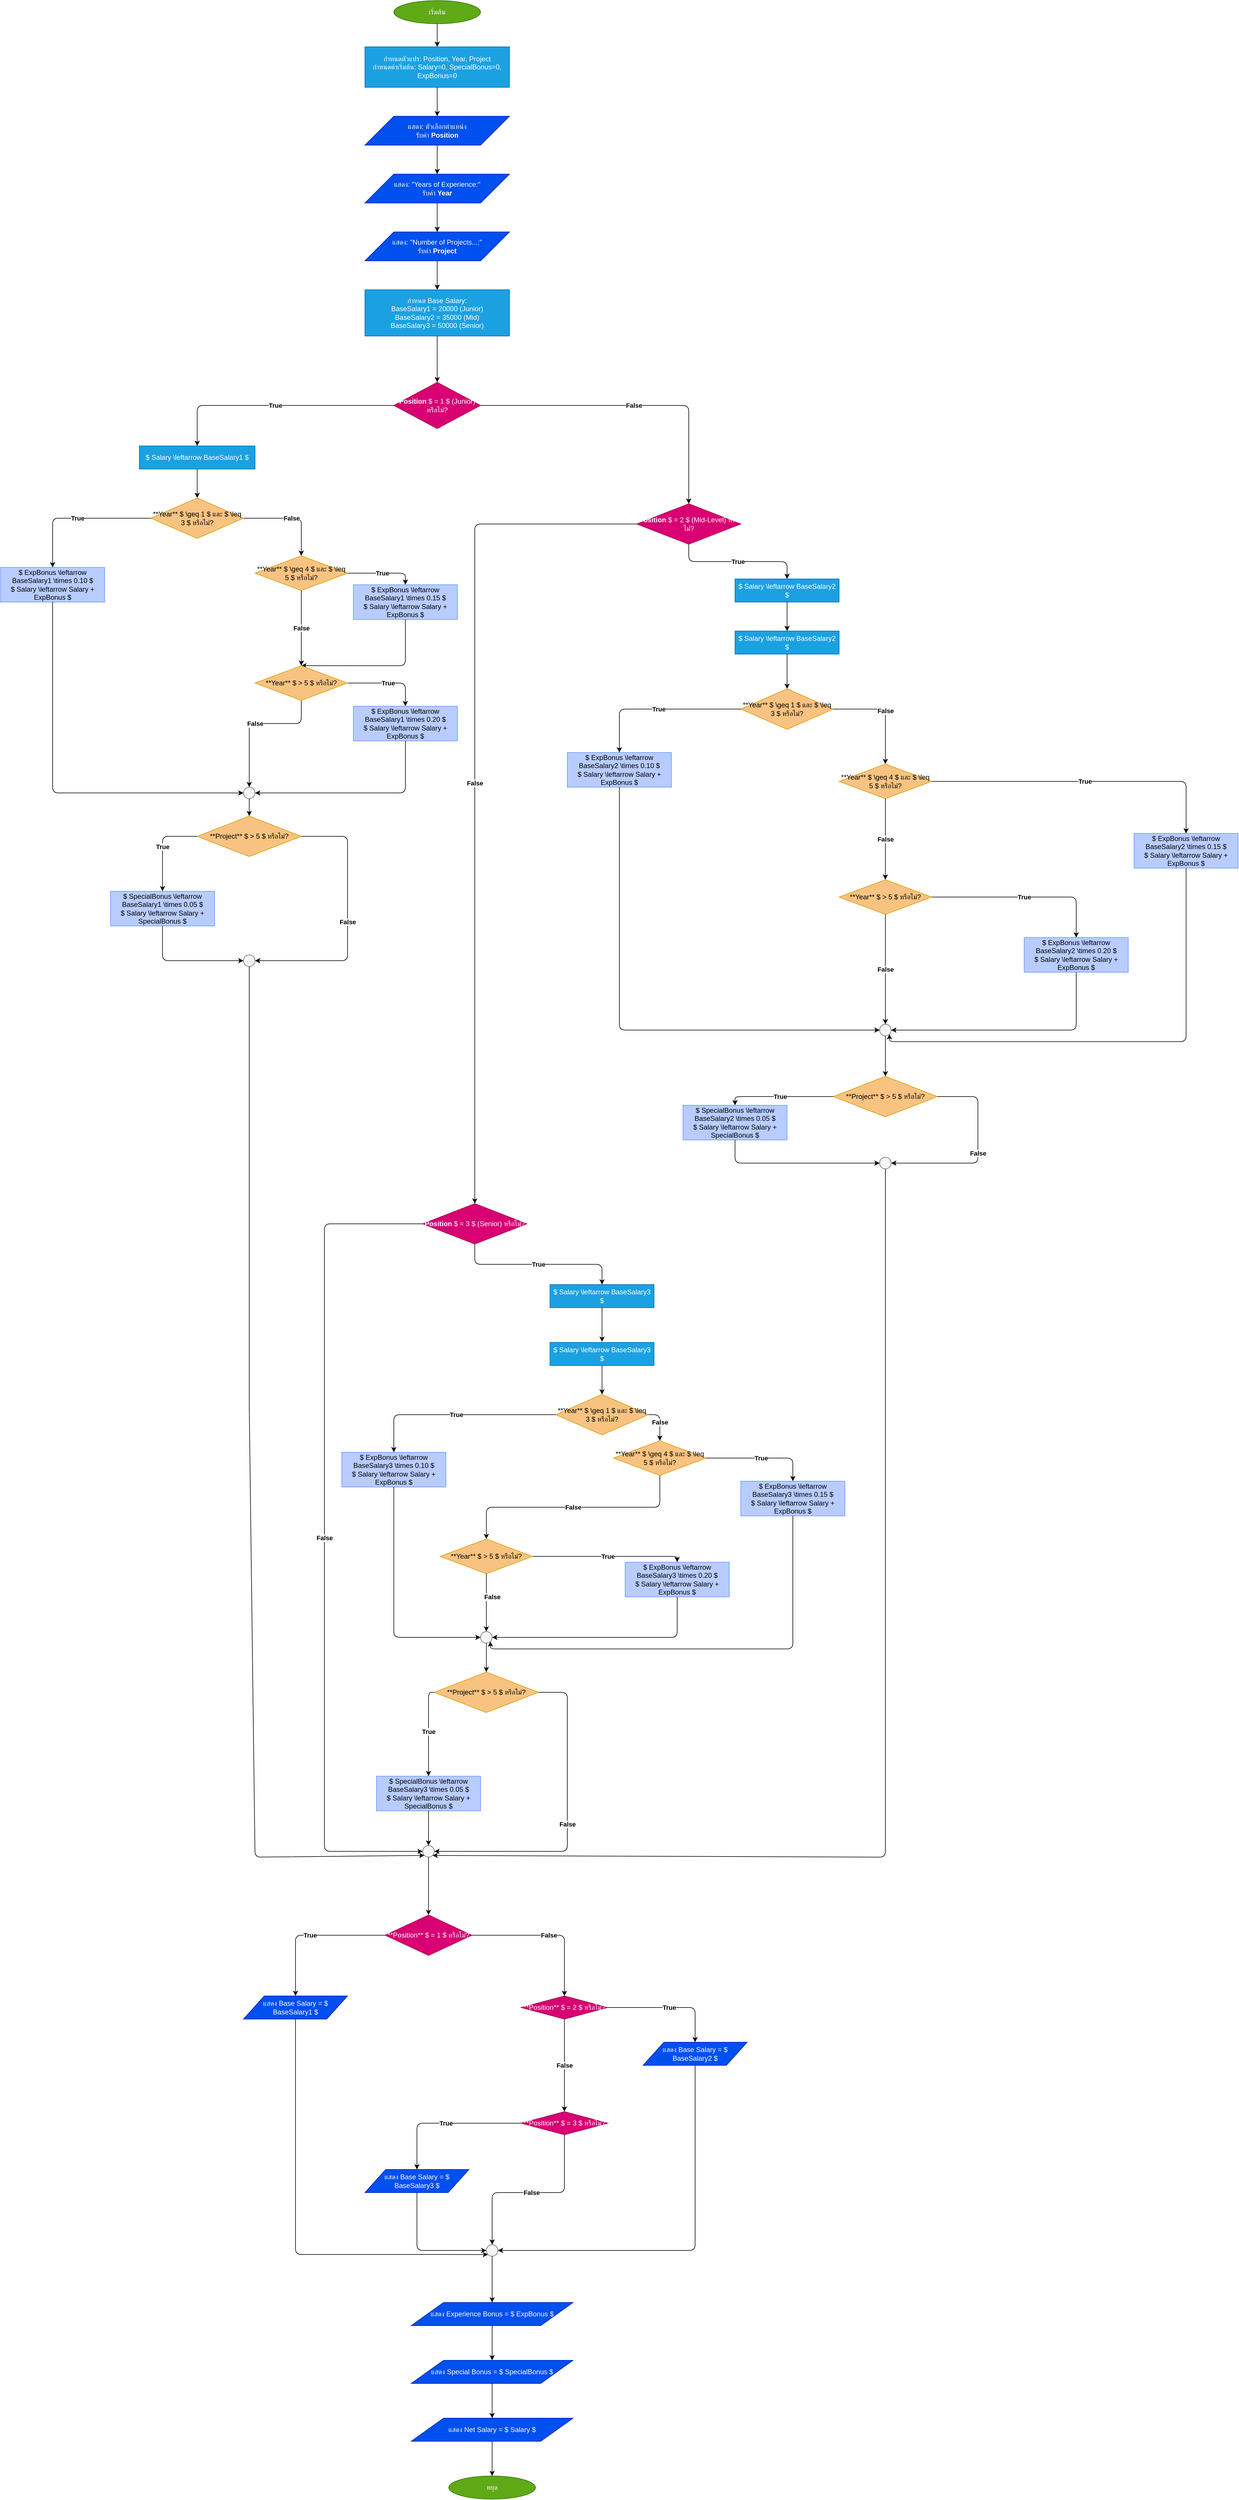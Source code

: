 <mxfile version="28.1.2">
  <diagram name="หน้า-1" id="1BayUyO1W_GLfc9W-lY-">
    <mxGraphModel dx="2977" dy="1789" grid="1" gridSize="10" guides="1" tooltips="1" connect="1" arrows="1" fold="1" page="1" pageScale="1" pageWidth="827" pageHeight="1169" math="0" shadow="0">
      <root>
        <mxCell id="0" />
        <mxCell id="1" parent="0" />
        <mxCell id="6DYkf8CAIvKvn4gytRYs-4" value="เริ่มต้น" style="ellipse;whiteSpace=wrap;html=1;fillColor=#60a917;fontColor=#ffffff;strokeColor=#2D7600;" vertex="1" parent="1">
          <mxGeometry x="720" y="140" width="150" height="40" as="geometry" />
        </mxCell>
        <mxCell id="6DYkf8CAIvKvn4gytRYs-5" value="กำหนดตัวแปร: Position, Year, Project&lt;br&gt;กำหนดค่าเริ่มต้น: Salary=0, SpecialBonus=0, ExpBonus=0" style="rounded=0;whiteSpace=wrap;html=1;fillColor=#1ba1e2;fontColor=#ffffff;strokeColor=#006EAF;" vertex="1" parent="1">
          <mxGeometry x="670" y="220" width="250" height="70" as="geometry" />
        </mxCell>
        <mxCell id="6DYkf8CAIvKvn4gytRYs-6" value="แสดง: ตัวเลือกตำแหน่ง&lt;br&gt;รับค่า &lt;b&gt;Position&lt;/b&gt;" style="shape=parallelogram;perimeter=parallelogramPerimeter;whiteSpace=wrap;html=1;fillColor=#0050ef;fontColor=#ffffff;strokeColor=#001DBC;" vertex="1" parent="1">
          <mxGeometry x="670" y="340" width="250" height="50" as="geometry" />
        </mxCell>
        <mxCell id="6DYkf8CAIvKvn4gytRYs-7" value="แสดง: &quot;Years of Experience:&quot;&lt;br&gt;รับค่า &lt;b&gt;Year&lt;/b&gt;" style="shape=parallelogram;perimeter=parallelogramPerimeter;whiteSpace=wrap;html=1;fillColor=#0050ef;fontColor=#ffffff;strokeColor=#001DBC;" vertex="1" parent="1">
          <mxGeometry x="670" y="440" width="250" height="50" as="geometry" />
        </mxCell>
        <mxCell id="6DYkf8CAIvKvn4gytRYs-8" value="แสดง: &quot;Number of Projects...:&quot;&lt;br&gt;รับค่า &lt;b&gt;Project&lt;/b&gt;" style="shape=parallelogram;perimeter=parallelogramPerimeter;whiteSpace=wrap;html=1;fillColor=#0050ef;fontColor=#ffffff;strokeColor=#001DBC;" vertex="1" parent="1">
          <mxGeometry x="670" y="540" width="250" height="50" as="geometry" />
        </mxCell>
        <mxCell id="6DYkf8CAIvKvn4gytRYs-9" value="กำหนด Base Salary:&lt;br&gt;BaseSalary1 = 20000 (Junior)&lt;br&gt;BaseSalary2 = 35000 (Mid)&lt;br&gt;BaseSalary3 = 50000 (Senior)" style="rounded=0;whiteSpace=wrap;html=1;fillColor=#1ba1e2;fontColor=#ffffff;strokeColor=#006EAF;" vertex="1" parent="1">
          <mxGeometry x="670" y="640" width="250" height="80" as="geometry" />
        </mxCell>
        <mxCell id="6DYkf8CAIvKvn4gytRYs-10" value="&lt;b&gt;Position&lt;/b&gt; $ = 1 $ (Junior) หรือไม่?" style="rhombus;whiteSpace=wrap;html=1;fillColor=#d80073;fontColor=#ffffff;strokeColor=#A50040;" vertex="1" parent="1">
          <mxGeometry x="720" y="800" width="150" height="80" as="geometry" />
        </mxCell>
        <mxCell id="6DYkf8CAIvKvn4gytRYs-11" value="$ Salary \leftarrow BaseSalary1 $" style="rounded=0;whiteSpace=wrap;html=1;fillColor=#1ba1e2;fontColor=#ffffff;strokeColor=#006EAF;" vertex="1" parent="1">
          <mxGeometry x="280" y="910" width="200" height="40" as="geometry" />
        </mxCell>
        <mxCell id="6DYkf8CAIvKvn4gytRYs-12" value="**Year** $ \geq 1 $ และ $ \leq 3 $ หรือไม่?" style="rhombus;whiteSpace=wrap;html=1;fillColor=#f8c381;fontColor=#000000;strokeColor=#d79b00;" vertex="1" parent="1">
          <mxGeometry x="300" y="1000" width="160" height="70" as="geometry" />
        </mxCell>
        <mxCell id="6DYkf8CAIvKvn4gytRYs-13" value="$ ExpBonus \leftarrow BaseSalary1 \times 0.10 $&lt;br&gt;$ Salary \leftarrow Salary + ExpBonus $" style="rounded=0;whiteSpace=wrap;html=1;fillColor=#b8ccff;fontColor=#000000;strokeColor=#6699ff;" vertex="1" parent="1">
          <mxGeometry x="40" y="1120" width="180" height="60" as="geometry" />
        </mxCell>
        <mxCell id="6DYkf8CAIvKvn4gytRYs-14" value="**Year** $ \geq 4 $ และ $ \leq 5 $ หรือไม่?" style="rhombus;whiteSpace=wrap;html=1;fillColor=#f8c381;fontColor=#000000;strokeColor=#d79b00;" vertex="1" parent="1">
          <mxGeometry x="480" y="1100" width="160" height="60" as="geometry" />
        </mxCell>
        <mxCell id="6DYkf8CAIvKvn4gytRYs-15" value="$ ExpBonus \leftarrow BaseSalary1 \times 0.15 $&lt;br&gt;$ Salary \leftarrow Salary + ExpBonus $" style="rounded=0;whiteSpace=wrap;html=1;fillColor=#b8ccff;fontColor=#000000;strokeColor=#6699ff;" vertex="1" parent="1">
          <mxGeometry x="650" y="1150" width="180" height="60" as="geometry" />
        </mxCell>
        <mxCell id="6DYkf8CAIvKvn4gytRYs-17" value="$ ExpBonus \leftarrow BaseSalary1 \times 0.20 $&lt;br&gt;$ Salary \leftarrow Salary + ExpBonus $" style="rounded=0;whiteSpace=wrap;html=1;fillColor=#b8ccff;fontColor=#000000;strokeColor=#6699ff;" vertex="1" parent="1">
          <mxGeometry x="650" y="1360" width="180" height="60" as="geometry" />
        </mxCell>
        <mxCell id="6DYkf8CAIvKvn4gytRYs-18" value="" style="ellipse;html=1;perimeter=ellipsePerimeter;whiteSpace=wrap;aspect=fixed;fillColor=#f5f5f5;fontColor=#333333;strokeColor=#666666;" vertex="1" parent="1">
          <mxGeometry x="460" y="1500" width="20" height="20" as="geometry" />
        </mxCell>
        <mxCell id="6DYkf8CAIvKvn4gytRYs-19" value="**Project** $ &gt; 5 $ หรือไม่?" style="rhombus;whiteSpace=wrap;html=1;fillColor=#f8c381;fontColor=#000000;strokeColor=#d79b00;" vertex="1" parent="1">
          <mxGeometry x="380" y="1550" width="180" height="70" as="geometry" />
        </mxCell>
        <mxCell id="6DYkf8CAIvKvn4gytRYs-20" value="$ SpecialBonus \leftarrow BaseSalary1 \times 0.05 $&lt;br&gt;$ Salary \leftarrow Salary + SpecialBonus $" style="rounded=0;whiteSpace=wrap;html=1;fillColor=#b8ccff;fontColor=#000000;strokeColor=#6699ff;" vertex="1" parent="1">
          <mxGeometry x="230" y="1680" width="180" height="60" as="geometry" />
        </mxCell>
        <mxCell id="6DYkf8CAIvKvn4gytRYs-21" value="" style="ellipse;html=1;perimeter=ellipsePerimeter;whiteSpace=wrap;aspect=fixed;fillColor=#f5f5f5;fontColor=#333333;strokeColor=#666666;" vertex="1" parent="1">
          <mxGeometry x="460" y="1790" width="20" height="20" as="geometry" />
        </mxCell>
        <mxCell id="6DYkf8CAIvKvn4gytRYs-22" value="&lt;b&gt;Position&lt;/b&gt; $ = 2 $ (Mid-Level) หรือไม่?" style="rhombus;whiteSpace=wrap;html=1;fillColor=#d80073;fontColor=#ffffff;strokeColor=#A50040;" vertex="1" parent="1">
          <mxGeometry x="1140" y="1010" width="180" height="70" as="geometry" />
        </mxCell>
        <mxCell id="6DYkf8CAIvKvn4gytRYs-23" value="$ Salary \leftarrow BaseSalary2 $" style="rounded=0;whiteSpace=wrap;html=1;fillColor=#1ba1e2;fontColor=#ffffff;strokeColor=#006EAF;" vertex="1" parent="1">
          <mxGeometry x="1310" y="1140" width="180" height="40" as="geometry" />
        </mxCell>
        <mxCell id="6DYkf8CAIvKvn4gytRYs-24" value="$ Salary \leftarrow BaseSalary2 $" style="rounded=0;whiteSpace=wrap;html=1;fillColor=#1ba1e2;fontColor=#ffffff;strokeColor=#006EAF;" vertex="1" parent="1">
          <mxGeometry x="1310" y="1230" width="180" height="40" as="geometry" />
        </mxCell>
        <mxCell id="6DYkf8CAIvKvn4gytRYs-25" value="**Year** $ \geq 1 $ และ $ \leq 3 $ หรือไม่?" style="rhombus;whiteSpace=wrap;html=1;fillColor=#f8c381;fontColor=#000000;strokeColor=#d79b00;" vertex="1" parent="1">
          <mxGeometry x="1320" y="1330" width="160" height="70" as="geometry" />
        </mxCell>
        <mxCell id="6DYkf8CAIvKvn4gytRYs-26" value="$ ExpBonus \leftarrow BaseSalary2 \times 0.10 $&lt;br&gt;$ Salary \leftarrow Salary + ExpBonus $" style="rounded=0;whiteSpace=wrap;html=1;fillColor=#b8ccff;fontColor=#000000;strokeColor=#6699ff;" vertex="1" parent="1">
          <mxGeometry x="1020" y="1440" width="180" height="60" as="geometry" />
        </mxCell>
        <mxCell id="6DYkf8CAIvKvn4gytRYs-27" value="**Year** $ \geq 4 $ และ $ \leq 5 $ หรือไม่?" style="rhombus;whiteSpace=wrap;html=1;fillColor=#f8c381;fontColor=#000000;strokeColor=#d79b00;" vertex="1" parent="1">
          <mxGeometry x="1490" y="1460" width="160" height="60" as="geometry" />
        </mxCell>
        <mxCell id="6DYkf8CAIvKvn4gytRYs-28" value="$ ExpBonus \leftarrow BaseSalary2 \times 0.15 $&lt;br&gt;$ Salary \leftarrow Salary + ExpBonus $" style="rounded=0;whiteSpace=wrap;html=1;fillColor=#b8ccff;fontColor=#000000;strokeColor=#6699ff;" vertex="1" parent="1">
          <mxGeometry x="2000" y="1580" width="180" height="60" as="geometry" />
        </mxCell>
        <mxCell id="6DYkf8CAIvKvn4gytRYs-29" value="**Year** $ &gt; 5 $ หรือไม่?" style="rhombus;whiteSpace=wrap;html=1;fillColor=#f8c381;fontColor=#000000;strokeColor=#d79b00;" vertex="1" parent="1">
          <mxGeometry x="1490" y="1660" width="160" height="60" as="geometry" />
        </mxCell>
        <mxCell id="6DYkf8CAIvKvn4gytRYs-30" value="$ ExpBonus \leftarrow BaseSalary2 \times 0.20 $&lt;br&gt;$ Salary \leftarrow Salary + ExpBonus $" style="rounded=0;whiteSpace=wrap;html=1;fillColor=#b8ccff;fontColor=#000000;strokeColor=#6699ff;" vertex="1" parent="1">
          <mxGeometry x="1810" y="1760" width="180" height="60" as="geometry" />
        </mxCell>
        <mxCell id="6DYkf8CAIvKvn4gytRYs-31" value="" style="ellipse;html=1;perimeter=ellipsePerimeter;whiteSpace=wrap;aspect=fixed;fillColor=#f5f5f5;fontColor=#333333;strokeColor=#666666;" vertex="1" parent="1">
          <mxGeometry x="1560" y="1910" width="20" height="20" as="geometry" />
        </mxCell>
        <mxCell id="6DYkf8CAIvKvn4gytRYs-32" value="**Project** $ &gt; 5 $ หรือไม่?" style="rhombus;whiteSpace=wrap;html=1;fillColor=#f8c381;fontColor=#000000;strokeColor=#d79b00;" vertex="1" parent="1">
          <mxGeometry x="1480" y="2000" width="180" height="70" as="geometry" />
        </mxCell>
        <mxCell id="6DYkf8CAIvKvn4gytRYs-33" value="$ SpecialBonus \leftarrow BaseSalary2 \times 0.05 $&lt;br&gt;$ Salary \leftarrow Salary + SpecialBonus $" style="rounded=0;whiteSpace=wrap;html=1;fillColor=#b8ccff;fontColor=#000000;strokeColor=#6699ff;" vertex="1" parent="1">
          <mxGeometry x="1220" y="2050" width="180" height="60" as="geometry" />
        </mxCell>
        <mxCell id="6DYkf8CAIvKvn4gytRYs-34" value="" style="ellipse;html=1;perimeter=ellipsePerimeter;whiteSpace=wrap;aspect=fixed;fillColor=#f5f5f5;fontColor=#333333;strokeColor=#666666;" vertex="1" parent="1">
          <mxGeometry x="1560" y="2140" width="20" height="20" as="geometry" />
        </mxCell>
        <mxCell id="6DYkf8CAIvKvn4gytRYs-35" value="&lt;b&gt;Position&lt;/b&gt; $ = 3 $ (Senior) หรือไม่?" style="rhombus;whiteSpace=wrap;html=1;fillColor=#d80073;fontColor=#ffffff;strokeColor=#A50040;" vertex="1" parent="1">
          <mxGeometry x="770" y="2220" width="180" height="70" as="geometry" />
        </mxCell>
        <mxCell id="6DYkf8CAIvKvn4gytRYs-36" value="$ Salary \leftarrow BaseSalary3 $" style="rounded=0;whiteSpace=wrap;html=1;fillColor=#1ba1e2;fontColor=#ffffff;strokeColor=#006EAF;" vertex="1" parent="1">
          <mxGeometry x="990" y="2360" width="180" height="40" as="geometry" />
        </mxCell>
        <mxCell id="6DYkf8CAIvKvn4gytRYs-37" value="$ Salary \leftarrow BaseSalary3 $" style="rounded=0;whiteSpace=wrap;html=1;fillColor=#1ba1e2;fontColor=#ffffff;strokeColor=#006EAF;" vertex="1" parent="1">
          <mxGeometry x="990" y="2460" width="180" height="40" as="geometry" />
        </mxCell>
        <mxCell id="6DYkf8CAIvKvn4gytRYs-38" value="**Year** $ \geq 1 $ และ $ \leq 3 $ หรือไม่?" style="rhombus;whiteSpace=wrap;html=1;fillColor=#f8c381;fontColor=#000000;strokeColor=#d79b00;" vertex="1" parent="1">
          <mxGeometry x="1000" y="2550" width="160" height="70" as="geometry" />
        </mxCell>
        <mxCell id="6DYkf8CAIvKvn4gytRYs-39" value="$ ExpBonus \leftarrow BaseSalary3 \times 0.10 $&lt;br&gt;$ Salary \leftarrow Salary + ExpBonus $" style="rounded=0;whiteSpace=wrap;html=1;fillColor=#b8ccff;fontColor=#000000;strokeColor=#6699ff;" vertex="1" parent="1">
          <mxGeometry x="630" y="2650" width="180" height="60" as="geometry" />
        </mxCell>
        <mxCell id="6DYkf8CAIvKvn4gytRYs-40" value="**Year** $ \geq 4 $ และ $ \leq 5 $ หรือไม่?" style="rhombus;whiteSpace=wrap;html=1;fillColor=#f8c381;fontColor=#000000;strokeColor=#d79b00;" vertex="1" parent="1">
          <mxGeometry x="1100" y="2630" width="160" height="60" as="geometry" />
        </mxCell>
        <mxCell id="6DYkf8CAIvKvn4gytRYs-41" value="$ ExpBonus \leftarrow BaseSalary3 \times 0.15 $&lt;br&gt;$ Salary \leftarrow Salary + ExpBonus $" style="rounded=0;whiteSpace=wrap;html=1;fillColor=#b8ccff;fontColor=#000000;strokeColor=#6699ff;" vertex="1" parent="1">
          <mxGeometry x="1320" y="2700" width="180" height="60" as="geometry" />
        </mxCell>
        <mxCell id="6DYkf8CAIvKvn4gytRYs-42" value="**Year** $ &gt; 5 $ หรือไม่?" style="rhombus;whiteSpace=wrap;html=1;fillColor=#f8c381;fontColor=#000000;strokeColor=#d79b00;" vertex="1" parent="1">
          <mxGeometry x="800" y="2800" width="160" height="60" as="geometry" />
        </mxCell>
        <mxCell id="6DYkf8CAIvKvn4gytRYs-43" value="$ ExpBonus \leftarrow BaseSalary3 \times 0.20 $&lt;br&gt;$ Salary \leftarrow Salary + ExpBonus $" style="rounded=0;whiteSpace=wrap;html=1;fillColor=#b8ccff;fontColor=#000000;strokeColor=#6699ff;" vertex="1" parent="1">
          <mxGeometry x="1120" y="2840" width="180" height="60" as="geometry" />
        </mxCell>
        <mxCell id="6DYkf8CAIvKvn4gytRYs-44" value="" style="ellipse;html=1;perimeter=ellipsePerimeter;whiteSpace=wrap;aspect=fixed;fillColor=#f5f5f5;fontColor=#333333;strokeColor=#666666;" vertex="1" parent="1">
          <mxGeometry x="870" y="2960" width="20" height="20" as="geometry" />
        </mxCell>
        <mxCell id="6DYkf8CAIvKvn4gytRYs-45" value="**Project** $ &gt; 5 $ หรือไม่?" style="rhombus;whiteSpace=wrap;html=1;fillColor=#f8c381;fontColor=#000000;strokeColor=#d79b00;" vertex="1" parent="1">
          <mxGeometry x="790" y="3030" width="180" height="70" as="geometry" />
        </mxCell>
        <mxCell id="6DYkf8CAIvKvn4gytRYs-46" value="$ SpecialBonus \leftarrow BaseSalary3 \times 0.05 $&lt;br&gt;$ Salary \leftarrow Salary + SpecialBonus $" style="rounded=0;whiteSpace=wrap;html=1;fillColor=#b8ccff;fontColor=#000000;strokeColor=#6699ff;" vertex="1" parent="1">
          <mxGeometry x="690" y="3210" width="180" height="60" as="geometry" />
        </mxCell>
        <mxCell id="6DYkf8CAIvKvn4gytRYs-47" value="" style="ellipse;html=1;perimeter=ellipsePerimeter;whiteSpace=wrap;aspect=fixed;fillColor=#f5f5f5;fontColor=#333333;strokeColor=#666666;" vertex="1" parent="1">
          <mxGeometry x="770" y="3330" width="20" height="20" as="geometry" />
        </mxCell>
        <mxCell id="6DYkf8CAIvKvn4gytRYs-48" value="**Position** $ = 1 $ หรือไม่?" style="rhombus;whiteSpace=wrap;html=1;fillColor=#d80073;fontColor=#ffffff;strokeColor=#A50040;" vertex="1" parent="1">
          <mxGeometry x="705" y="3450" width="150" height="70" as="geometry" />
        </mxCell>
        <mxCell id="6DYkf8CAIvKvn4gytRYs-49" value="แสดง Base Salary = $ BaseSalary1 $" style="shape=parallelogram;perimeter=parallelogramPerimeter;whiteSpace=wrap;html=1;fillColor=#0050ef;fontColor=#ffffff;strokeColor=#001DBC;" vertex="1" parent="1">
          <mxGeometry x="460" y="3590" width="180" height="40" as="geometry" />
        </mxCell>
        <mxCell id="6DYkf8CAIvKvn4gytRYs-50" value="**Position** $ = 2 $ หรือไม่?" style="rhombus;whiteSpace=wrap;html=1;fillColor=#d80073;fontColor=#ffffff;strokeColor=#A50040;" vertex="1" parent="1">
          <mxGeometry x="940" y="3590" width="150" height="40" as="geometry" />
        </mxCell>
        <mxCell id="6DYkf8CAIvKvn4gytRYs-51" value="แสดง Base Salary = $ BaseSalary2 $" style="shape=parallelogram;perimeter=parallelogramPerimeter;whiteSpace=wrap;html=1;fillColor=#0050ef;fontColor=#ffffff;strokeColor=#001DBC;" vertex="1" parent="1">
          <mxGeometry x="1151" y="3670" width="180" height="40" as="geometry" />
        </mxCell>
        <mxCell id="6DYkf8CAIvKvn4gytRYs-52" value="**Position** $ = 3 $ หรือไม่?" style="rhombus;whiteSpace=wrap;html=1;fillColor=#d80073;fontColor=#ffffff;strokeColor=#A50040;" vertex="1" parent="1">
          <mxGeometry x="940" y="3790" width="150" height="40" as="geometry" />
        </mxCell>
        <mxCell id="6DYkf8CAIvKvn4gytRYs-53" value="แสดง Base Salary = $ BaseSalary3 $" style="shape=parallelogram;perimeter=parallelogramPerimeter;whiteSpace=wrap;html=1;fillColor=#0050ef;fontColor=#ffffff;strokeColor=#001DBC;" vertex="1" parent="1">
          <mxGeometry x="670" y="3890" width="180" height="40" as="geometry" />
        </mxCell>
        <mxCell id="6DYkf8CAIvKvn4gytRYs-54" value="" style="ellipse;html=1;perimeter=ellipsePerimeter;whiteSpace=wrap;aspect=fixed;fillColor=#f5f5f5;fontColor=#333333;strokeColor=#666666;" vertex="1" parent="1">
          <mxGeometry x="880" y="4020" width="20" height="20" as="geometry" />
        </mxCell>
        <mxCell id="6DYkf8CAIvKvn4gytRYs-55" value="แสดง Experience Bonus = $ ExpBonus $" style="shape=parallelogram;perimeter=parallelogramPerimeter;whiteSpace=wrap;html=1;fillColor=#0050ef;fontColor=#ffffff;strokeColor=#001DBC;" vertex="1" parent="1">
          <mxGeometry x="750" y="4120" width="280" height="40" as="geometry" />
        </mxCell>
        <mxCell id="6DYkf8CAIvKvn4gytRYs-56" value="แสดง Special Bonus = $ SpecialBonus $" style="shape=parallelogram;perimeter=parallelogramPerimeter;whiteSpace=wrap;html=1;fillColor=#0050ef;fontColor=#ffffff;strokeColor=#001DBC;" vertex="1" parent="1">
          <mxGeometry x="750" y="4220" width="280" height="40" as="geometry" />
        </mxCell>
        <mxCell id="6DYkf8CAIvKvn4gytRYs-57" value="แสดง Net Salary = $ Salary $" style="shape=parallelogram;perimeter=parallelogramPerimeter;whiteSpace=wrap;html=1;fillColor=#0050ef;fontColor=#ffffff;strokeColor=#001DBC;" vertex="1" parent="1">
          <mxGeometry x="750" y="4320" width="280" height="40" as="geometry" />
        </mxCell>
        <mxCell id="6DYkf8CAIvKvn4gytRYs-58" value="หยุด" style="ellipse;whiteSpace=wrap;html=1;fillColor=#60a917;fontColor=#ffffff;strokeColor=#2D7600;" vertex="1" parent="1">
          <mxGeometry x="815" y="4420" width="150" height="40" as="geometry" />
        </mxCell>
        <mxCell id="6DYkf8CAIvKvn4gytRYs-59" value="" style="endArrow=classic;html=1;exitX=0.5;exitY=1;entryX=0.5;entryY=0;" edge="1" parent="1" source="6DYkf8CAIvKvn4gytRYs-4" target="6DYkf8CAIvKvn4gytRYs-5">
          <mxGeometry width="50" height="50" relative="1" as="geometry">
            <mxPoint x="795" y="180" as="sourcePoint" />
            <mxPoint x="795" y="220" as="targetPoint" />
          </mxGeometry>
        </mxCell>
        <mxCell id="6DYkf8CAIvKvn4gytRYs-60" value="" style="endArrow=classic;html=1;exitX=0.5;exitY=1;entryX=0.5;entryY=0;" edge="1" parent="1" source="6DYkf8CAIvKvn4gytRYs-5" target="6DYkf8CAIvKvn4gytRYs-6">
          <mxGeometry width="50" height="50" relative="1" as="geometry">
            <mxPoint x="795" y="290" as="sourcePoint" />
            <mxPoint x="795" y="340" as="targetPoint" />
          </mxGeometry>
        </mxCell>
        <mxCell id="6DYkf8CAIvKvn4gytRYs-61" value="" style="endArrow=classic;html=1;exitX=0.5;exitY=1;entryX=0.5;entryY=0;" edge="1" parent="1" source="6DYkf8CAIvKvn4gytRYs-6" target="6DYkf8CAIvKvn4gytRYs-7">
          <mxGeometry width="50" height="50" relative="1" as="geometry">
            <mxPoint x="795" y="390" as="sourcePoint" />
            <mxPoint x="795" y="440" as="targetPoint" />
          </mxGeometry>
        </mxCell>
        <mxCell id="6DYkf8CAIvKvn4gytRYs-62" value="" style="endArrow=classic;html=1;exitX=0.5;exitY=1;entryX=0.5;entryY=0;" edge="1" parent="1" source="6DYkf8CAIvKvn4gytRYs-7" target="6DYkf8CAIvKvn4gytRYs-8">
          <mxGeometry width="50" height="50" relative="1" as="geometry">
            <mxPoint x="795" y="490" as="sourcePoint" />
            <mxPoint x="795" y="540" as="targetPoint" />
          </mxGeometry>
        </mxCell>
        <mxCell id="6DYkf8CAIvKvn4gytRYs-63" value="" style="endArrow=classic;html=1;exitX=0.5;exitY=1;entryX=0.5;entryY=0;" edge="1" parent="1" source="6DYkf8CAIvKvn4gytRYs-8" target="6DYkf8CAIvKvn4gytRYs-9">
          <mxGeometry width="50" height="50" relative="1" as="geometry">
            <mxPoint x="795" y="590" as="sourcePoint" />
            <mxPoint x="795" y="640" as="targetPoint" />
          </mxGeometry>
        </mxCell>
        <mxCell id="6DYkf8CAIvKvn4gytRYs-64" value="" style="endArrow=classic;html=1;exitX=0.5;exitY=1;entryX=0.5;entryY=0;" edge="1" parent="1" source="6DYkf8CAIvKvn4gytRYs-9" target="6DYkf8CAIvKvn4gytRYs-10">
          <mxGeometry width="50" height="50" relative="1" as="geometry">
            <mxPoint x="795" y="720" as="sourcePoint" />
            <mxPoint x="795" y="800" as="targetPoint" />
          </mxGeometry>
        </mxCell>
        <mxCell id="6DYkf8CAIvKvn4gytRYs-65" value="&lt;b&gt;True&lt;/b&gt;" style="edgeStyle=orthogonalEdgeStyle;html=1;exitX=0;exitY=0.5;entryX=0.5;entryY=0;align=center;verticalAlign=middle;labelBackgroundColor=#FFFFFF;" edge="1" parent="1" source="6DYkf8CAIvKvn4gytRYs-10" target="6DYkf8CAIvKvn4gytRYs-11">
          <mxGeometry relative="1" as="geometry">
            <mxPoint x="720" y="840" as="sourcePoint" />
            <mxPoint x="550" y="910" as="targetPoint" />
            <Array as="points">
              <mxPoint x="380" y="840" />
            </Array>
          </mxGeometry>
        </mxCell>
        <mxCell id="6DYkf8CAIvKvn4gytRYs-66" value="" style="endArrow=classic;html=1;exitX=0.5;exitY=1;entryX=0.5;entryY=0;" edge="1" parent="1" source="6DYkf8CAIvKvn4gytRYs-11" target="6DYkf8CAIvKvn4gytRYs-12">
          <mxGeometry width="50" height="50" relative="1" as="geometry">
            <mxPoint x="550" y="950" as="sourcePoint" />
            <mxPoint x="550" y="1010" as="targetPoint" />
          </mxGeometry>
        </mxCell>
        <mxCell id="6DYkf8CAIvKvn4gytRYs-67" value="&lt;b&gt;True&lt;/b&gt;" style="edgeStyle=orthogonalEdgeStyle;html=1;exitX=0;exitY=0.5;entryX=0.5;entryY=0;align=center;verticalAlign=middle;labelBackgroundColor=#FFFFFF;" edge="1" parent="1" source="6DYkf8CAIvKvn4gytRYs-12" target="6DYkf8CAIvKvn4gytRYs-13">
          <mxGeometry relative="1" as="geometry">
            <mxPoint x="470" y="1045" as="sourcePoint" />
            <mxPoint x="460" y="1140" as="targetPoint" />
          </mxGeometry>
        </mxCell>
        <mxCell id="6DYkf8CAIvKvn4gytRYs-68" value="&lt;b&gt;False&lt;/b&gt;" style="edgeStyle=orthogonalEdgeStyle;html=1;exitX=1;exitY=0.5;entryX=0.5;entryY=0;" edge="1" parent="1" source="6DYkf8CAIvKvn4gytRYs-12" target="6DYkf8CAIvKvn4gytRYs-14">
          <mxGeometry relative="1" as="geometry">
            <mxPoint x="630" y="1045" as="sourcePoint" />
            <mxPoint x="640" y="1140" as="targetPoint" />
          </mxGeometry>
        </mxCell>
        <mxCell id="6DYkf8CAIvKvn4gytRYs-69" value="" style="edgeStyle=orthogonalEdgeStyle;html=1;exitX=0.5;exitY=1;" edge="1" parent="1" source="6DYkf8CAIvKvn4gytRYs-13" target="6DYkf8CAIvKvn4gytRYs-18">
          <mxGeometry relative="1" as="geometry">
            <mxPoint x="460" y="1200" as="sourcePoint" />
            <mxPoint x="600" y="1440" as="targetPoint" />
            <Array as="points">
              <mxPoint x="130" y="1510" />
            </Array>
          </mxGeometry>
        </mxCell>
        <mxCell id="6DYkf8CAIvKvn4gytRYs-70" value="&lt;b&gt;True&lt;/b&gt;" style="edgeStyle=orthogonalEdgeStyle;html=1;exitX=1;exitY=0.5;entryX=0.5;entryY=0;align=center;verticalAlign=middle;labelBackgroundColor=#FFFFFF;" edge="1" parent="1" source="6DYkf8CAIvKvn4gytRYs-14" target="6DYkf8CAIvKvn4gytRYs-15">
          <mxGeometry relative="1" as="geometry">
            <mxPoint x="720" y="1170" as="sourcePoint" />
            <mxPoint x="830" y="1140" as="targetPoint" />
          </mxGeometry>
        </mxCell>
        <mxCell id="6DYkf8CAIvKvn4gytRYs-71" value="&lt;b&gt;False&lt;/b&gt;" style="edgeStyle=orthogonalEdgeStyle;html=1;exitX=0.5;exitY=1;entryX=0.5;entryY=0;" edge="1" parent="1" source="6DYkf8CAIvKvn4gytRYs-14" target="6DYkf8CAIvKvn4gytRYs-16">
          <mxGeometry relative="1" as="geometry">
            <mxPoint x="640" y="1200" as="sourcePoint" />
            <mxPoint x="640" y="1290" as="targetPoint" />
          </mxGeometry>
        </mxCell>
        <mxCell id="6DYkf8CAIvKvn4gytRYs-73" value="&lt;b&gt;True&lt;/b&gt;" style="edgeStyle=orthogonalEdgeStyle;html=1;exitX=1;exitY=0.5;entryX=0.5;entryY=0;align=center;verticalAlign=middle;labelBackgroundColor=#FFFFFF;" edge="1" parent="1" source="6DYkf8CAIvKvn4gytRYs-16" target="6DYkf8CAIvKvn4gytRYs-17">
          <mxGeometry relative="1" as="geometry">
            <mxPoint x="720" y="1320" as="sourcePoint" />
            <mxPoint x="830" y="1290" as="targetPoint" />
          </mxGeometry>
        </mxCell>
        <mxCell id="6DYkf8CAIvKvn4gytRYs-74" value="&lt;b&gt;False&lt;/b&gt;" style="edgeStyle=orthogonalEdgeStyle;html=1;exitX=0.5;exitY=1;entryX=0.5;entryY=0;" edge="1" parent="1" source="6DYkf8CAIvKvn4gytRYs-16" target="6DYkf8CAIvKvn4gytRYs-18">
          <mxGeometry relative="1" as="geometry">
            <mxPoint x="640" y="1350" as="sourcePoint" />
            <mxPoint x="600" y="1440" as="targetPoint" />
            <Array as="points">
              <mxPoint x="560" y="1390" />
              <mxPoint x="470" y="1390" />
            </Array>
          </mxGeometry>
        </mxCell>
        <mxCell id="6DYkf8CAIvKvn4gytRYs-75" value="" style="edgeStyle=orthogonalEdgeStyle;html=1;exitX=0.5;exitY=1;" edge="1" parent="1" source="6DYkf8CAIvKvn4gytRYs-17" target="6DYkf8CAIvKvn4gytRYs-18">
          <mxGeometry relative="1" as="geometry">
            <mxPoint x="830" y="1350" as="sourcePoint" />
            <mxPoint x="600" y="1440" as="targetPoint" />
            <Array as="points">
              <mxPoint x="740" y="1510" />
            </Array>
          </mxGeometry>
        </mxCell>
        <mxCell id="6DYkf8CAIvKvn4gytRYs-76" value="" style="endArrow=classic;html=1;exitX=0.5;exitY=1;entryX=0.5;entryY=0;" edge="1" parent="1" source="6DYkf8CAIvKvn4gytRYs-18" target="6DYkf8CAIvKvn4gytRYs-19">
          <mxGeometry width="50" height="50" relative="1" as="geometry">
            <mxPoint x="600" y="1460" as="sourcePoint" />
            <mxPoint x="600" y="1540" as="targetPoint" />
          </mxGeometry>
        </mxCell>
        <mxCell id="6DYkf8CAIvKvn4gytRYs-77" value="&lt;b&gt;True&lt;/b&gt;" style="edgeStyle=orthogonalEdgeStyle;html=1;exitX=0;exitY=0.5;entryX=0.5;entryY=0;align=center;verticalAlign=middle;labelBackgroundColor=#FFFFFF;" edge="1" parent="1" source="6DYkf8CAIvKvn4gytRYs-19" target="6DYkf8CAIvKvn4gytRYs-20">
          <mxGeometry relative="1" as="geometry">
            <mxPoint x="530" y="1575" as="sourcePoint" />
            <mxPoint x="480" y="1660" as="targetPoint" />
          </mxGeometry>
        </mxCell>
        <mxCell id="6DYkf8CAIvKvn4gytRYs-78" value="&lt;b&gt;False&lt;/b&gt;" style="edgeStyle=orthogonalEdgeStyle;html=1;exitX=1;exitY=0.5;entryX=1;entryY=0.5;entryDx=0;entryDy=0;" edge="1" parent="1" source="6DYkf8CAIvKvn4gytRYs-19" target="6DYkf8CAIvKvn4gytRYs-21">
          <mxGeometry relative="1" as="geometry">
            <mxPoint x="710" y="1575" as="sourcePoint" />
            <mxPoint x="630" y="1790" as="targetPoint" />
            <Array as="points">
              <mxPoint x="640" y="1585" />
              <mxPoint x="640" y="1800" />
            </Array>
          </mxGeometry>
        </mxCell>
        <mxCell id="6DYkf8CAIvKvn4gytRYs-79" value="" style="endArrow=classic;html=1;exitX=0.5;exitY=1;entryX=0;entryY=0.5;" edge="1" parent="1" source="6DYkf8CAIvKvn4gytRYs-20" target="6DYkf8CAIvKvn4gytRYs-21">
          <mxGeometry width="50" height="50" relative="1" as="geometry">
            <mxPoint x="480" y="1720" as="sourcePoint" />
            <mxPoint x="630" y="1790" as="targetPoint" />
            <Array as="points">
              <mxPoint x="320" y="1800" />
            </Array>
          </mxGeometry>
        </mxCell>
        <mxCell id="6DYkf8CAIvKvn4gytRYs-80" value="" style="endArrow=classic;html=1;exitX=0.5;exitY=1;entryX=0;entryY=1;entryDx=0;entryDy=0;" edge="1" parent="1" source="6DYkf8CAIvKvn4gytRYs-21" target="6DYkf8CAIvKvn4gytRYs-47">
          <mxGeometry width="50" height="50" relative="1" as="geometry">
            <mxPoint x="630" y="1810" as="sourcePoint" />
            <mxPoint x="880" y="3320" as="targetPoint" />
            <Array as="points">
              <mxPoint x="470" y="2570" />
              <mxPoint x="480" y="3350" />
            </Array>
          </mxGeometry>
        </mxCell>
        <mxCell id="6DYkf8CAIvKvn4gytRYs-81" value="&lt;b&gt;False&lt;/b&gt;" style="edgeStyle=orthogonalEdgeStyle;html=1;exitX=1;exitY=0.5;entryX=0.5;entryY=0;align=center;verticalAlign=middle;labelBackgroundColor=#FFFFFF;" edge="1" parent="1" source="6DYkf8CAIvKvn4gytRYs-10" target="6DYkf8CAIvKvn4gytRYs-22">
          <mxGeometry relative="1" as="geometry">
            <mxPoint x="870" y="840" as="sourcePoint" />
            <mxPoint x="1010" y="1010" as="targetPoint" />
            <Array as="points">
              <mxPoint x="1230" y="840" />
            </Array>
          </mxGeometry>
        </mxCell>
        <mxCell id="6DYkf8CAIvKvn4gytRYs-82" value="&lt;b&gt;True&lt;/b&gt;" style="edgeStyle=orthogonalEdgeStyle;html=1;exitX=0.5;exitY=1;entryX=0.5;entryY=0;" edge="1" parent="1" source="6DYkf8CAIvKvn4gytRYs-22" target="6DYkf8CAIvKvn4gytRYs-23">
          <mxGeometry relative="1" as="geometry">
            <mxPoint x="1010" y="1080" as="sourcePoint" />
            <mxPoint x="1010" y="1130" as="targetPoint" />
          </mxGeometry>
        </mxCell>
        <mxCell id="6DYkf8CAIvKvn4gytRYs-83" value="" style="endArrow=classic;html=1;exitX=0.5;exitY=1;entryX=0.5;entryY=0;" edge="1" parent="1" source="6DYkf8CAIvKvn4gytRYs-23" target="6DYkf8CAIvKvn4gytRYs-24">
          <mxGeometry width="50" height="50" relative="1" as="geometry">
            <mxPoint x="1010" y="1170" as="sourcePoint" />
            <mxPoint x="1010" y="1220" as="targetPoint" />
          </mxGeometry>
        </mxCell>
        <mxCell id="6DYkf8CAIvKvn4gytRYs-84" value="" style="endArrow=classic;html=1;exitX=0.5;exitY=1;entryX=0.5;entryY=0;" edge="1" parent="1" source="6DYkf8CAIvKvn4gytRYs-24" target="6DYkf8CAIvKvn4gytRYs-25">
          <mxGeometry width="50" height="50" relative="1" as="geometry">
            <mxPoint x="1010" y="1260" as="sourcePoint" />
            <mxPoint x="1010" y="1310" as="targetPoint" />
          </mxGeometry>
        </mxCell>
        <mxCell id="6DYkf8CAIvKvn4gytRYs-85" value="&lt;b&gt;True&lt;/b&gt;" style="edgeStyle=orthogonalEdgeStyle;html=1;exitX=0;exitY=0.5;entryX=0.5;entryY=0;align=center;verticalAlign=middle;labelBackgroundColor=#FFFFFF;" edge="1" parent="1" source="6DYkf8CAIvKvn4gytRYs-25" target="6DYkf8CAIvKvn4gytRYs-26">
          <mxGeometry relative="1" as="geometry">
            <mxPoint x="940" y="1345" as="sourcePoint" />
            <mxPoint x="920" y="1440" as="targetPoint" />
          </mxGeometry>
        </mxCell>
        <mxCell id="6DYkf8CAIvKvn4gytRYs-86" value="&lt;b&gt;False&lt;/b&gt;" style="edgeStyle=orthogonalEdgeStyle;html=1;exitX=1;exitY=0.5;entryX=0.5;entryY=0;" edge="1" parent="1" source="6DYkf8CAIvKvn4gytRYs-25" target="6DYkf8CAIvKvn4gytRYs-27">
          <mxGeometry relative="1" as="geometry">
            <mxPoint x="1100" y="1345" as="sourcePoint" />
            <mxPoint x="1100" y="1440" as="targetPoint" />
          </mxGeometry>
        </mxCell>
        <mxCell id="6DYkf8CAIvKvn4gytRYs-87" value="" style="edgeStyle=orthogonalEdgeStyle;html=1;exitX=0.5;exitY=1;" edge="1" parent="1" source="6DYkf8CAIvKvn4gytRYs-26" target="6DYkf8CAIvKvn4gytRYs-31">
          <mxGeometry relative="1" as="geometry">
            <mxPoint x="920" y="1500" as="sourcePoint" />
            <mxPoint x="1060" y="1720" as="targetPoint" />
            <Array as="points">
              <mxPoint x="1110" y="1920" />
            </Array>
          </mxGeometry>
        </mxCell>
        <mxCell id="6DYkf8CAIvKvn4gytRYs-88" value="&lt;b&gt;True&lt;/b&gt;" style="edgeStyle=orthogonalEdgeStyle;html=1;exitX=1;exitY=0.5;entryX=0.5;entryY=0;align=center;verticalAlign=middle;labelBackgroundColor=#FFFFFF;" edge="1" parent="1" source="6DYkf8CAIvKvn4gytRYs-27" target="6DYkf8CAIvKvn4gytRYs-28">
          <mxGeometry relative="1" as="geometry">
            <mxPoint x="1180" y="1470" as="sourcePoint" />
            <mxPoint x="1290" y="1440" as="targetPoint" />
          </mxGeometry>
        </mxCell>
        <mxCell id="6DYkf8CAIvKvn4gytRYs-89" value="&lt;b&gt;False&lt;/b&gt;" style="edgeStyle=orthogonalEdgeStyle;html=1;exitX=0.5;exitY=1;entryX=0.5;entryY=0;" edge="1" parent="1" source="6DYkf8CAIvKvn4gytRYs-27" target="6DYkf8CAIvKvn4gytRYs-29">
          <mxGeometry relative="1" as="geometry">
            <mxPoint x="1100" y="1500" as="sourcePoint" />
            <mxPoint x="1100" y="1590" as="targetPoint" />
          </mxGeometry>
        </mxCell>
        <mxCell id="6DYkf8CAIvKvn4gytRYs-90" value="" style="edgeStyle=orthogonalEdgeStyle;html=1;exitX=0.5;exitY=1;entryX=1;entryY=1;entryDx=0;entryDy=0;" edge="1" parent="1" source="6DYkf8CAIvKvn4gytRYs-28" target="6DYkf8CAIvKvn4gytRYs-31">
          <mxGeometry relative="1" as="geometry">
            <mxPoint x="1290" y="1500" as="sourcePoint" />
            <mxPoint x="1060" y="1720" as="targetPoint" />
            <Array as="points">
              <mxPoint x="2090" y="1940" />
              <mxPoint x="1577" y="1940" />
            </Array>
          </mxGeometry>
        </mxCell>
        <mxCell id="6DYkf8CAIvKvn4gytRYs-91" value="&lt;b&gt;True&lt;/b&gt;" style="edgeStyle=orthogonalEdgeStyle;html=1;exitX=1;exitY=0.5;entryX=0.5;entryY=0;align=center;verticalAlign=middle;labelBackgroundColor=#FFFFFF;" edge="1" parent="1" source="6DYkf8CAIvKvn4gytRYs-29" target="6DYkf8CAIvKvn4gytRYs-30">
          <mxGeometry relative="1" as="geometry">
            <mxPoint x="1180" y="1620" as="sourcePoint" />
            <mxPoint x="1290" y="1590" as="targetPoint" />
          </mxGeometry>
        </mxCell>
        <mxCell id="6DYkf8CAIvKvn4gytRYs-92" value="&lt;b&gt;False&lt;/b&gt;" style="edgeStyle=orthogonalEdgeStyle;html=1;exitX=0.5;exitY=1;entryX=0.5;entryY=0;" edge="1" parent="1" source="6DYkf8CAIvKvn4gytRYs-29" target="6DYkf8CAIvKvn4gytRYs-31">
          <mxGeometry relative="1" as="geometry">
            <mxPoint x="1100" y="1650" as="sourcePoint" />
            <mxPoint x="1060" y="1720" as="targetPoint" />
            <Array as="points">
              <mxPoint x="1570" y="1730" />
              <mxPoint x="1570" y="1730" />
            </Array>
          </mxGeometry>
        </mxCell>
        <mxCell id="6DYkf8CAIvKvn4gytRYs-93" value="" style="edgeStyle=orthogonalEdgeStyle;html=1;exitX=0.5;exitY=1;" edge="1" parent="1" source="6DYkf8CAIvKvn4gytRYs-30" target="6DYkf8CAIvKvn4gytRYs-31">
          <mxGeometry relative="1" as="geometry">
            <mxPoint x="1290" y="1650" as="sourcePoint" />
            <mxPoint x="1060" y="1720" as="targetPoint" />
            <Array as="points">
              <mxPoint x="1900" y="1920" />
            </Array>
          </mxGeometry>
        </mxCell>
        <mxCell id="6DYkf8CAIvKvn4gytRYs-94" value="" style="endArrow=classic;html=1;exitX=0.5;exitY=1;entryX=0.5;entryY=0;" edge="1" parent="1" source="6DYkf8CAIvKvn4gytRYs-31" target="6DYkf8CAIvKvn4gytRYs-32">
          <mxGeometry width="50" height="50" relative="1" as="geometry">
            <mxPoint x="1060" y="1740" as="sourcePoint" />
            <mxPoint x="1060" y="1810" as="targetPoint" />
          </mxGeometry>
        </mxCell>
        <mxCell id="6DYkf8CAIvKvn4gytRYs-95" value="&lt;b&gt;True&lt;/b&gt;" style="edgeStyle=orthogonalEdgeStyle;html=1;exitX=0;exitY=0.5;entryX=0.5;entryY=0;align=center;verticalAlign=middle;labelBackgroundColor=#FFFFFF;" edge="1" parent="1" source="6DYkf8CAIvKvn4gytRYs-32" target="6DYkf8CAIvKvn4gytRYs-33">
          <mxGeometry relative="1" as="geometry">
            <mxPoint x="990" y="1845" as="sourcePoint" />
            <mxPoint x="960" y="1930" as="targetPoint" />
          </mxGeometry>
        </mxCell>
        <mxCell id="6DYkf8CAIvKvn4gytRYs-96" value="&lt;b&gt;False&lt;/b&gt;" style="edgeStyle=orthogonalEdgeStyle;html=1;exitX=1;exitY=0.5;entryX=1;entryY=0.5;entryDx=0;entryDy=0;" edge="1" parent="1" source="6DYkf8CAIvKvn4gytRYs-32" target="6DYkf8CAIvKvn4gytRYs-34">
          <mxGeometry relative="1" as="geometry">
            <mxPoint x="1170" y="1845" as="sourcePoint" />
            <mxPoint x="1090" y="2060" as="targetPoint" />
            <Array as="points">
              <mxPoint x="1730" y="2035" />
              <mxPoint x="1730" y="2150" />
            </Array>
          </mxGeometry>
        </mxCell>
        <mxCell id="6DYkf8CAIvKvn4gytRYs-97" value="" style="endArrow=classic;html=1;exitX=0.5;exitY=1;entryX=0;entryY=0.5;" edge="1" parent="1" source="6DYkf8CAIvKvn4gytRYs-33" target="6DYkf8CAIvKvn4gytRYs-34">
          <mxGeometry width="50" height="50" relative="1" as="geometry">
            <mxPoint x="960" y="1990" as="sourcePoint" />
            <mxPoint x="1090" y="2070" as="targetPoint" />
            <Array as="points">
              <mxPoint x="1310" y="2150" />
            </Array>
          </mxGeometry>
        </mxCell>
        <mxCell id="6DYkf8CAIvKvn4gytRYs-98" value="" style="endArrow=classic;html=1;exitX=0.5;exitY=1;entryX=1;entryY=1;entryDx=0;entryDy=0;" edge="1" parent="1" source="6DYkf8CAIvKvn4gytRYs-34" target="6DYkf8CAIvKvn4gytRYs-47">
          <mxGeometry width="50" height="50" relative="1" as="geometry">
            <mxPoint x="1090" y="2080" as="sourcePoint" />
            <mxPoint x="890" y="3320" as="targetPoint" />
            <Array as="points">
              <mxPoint x="1570" y="2440" />
              <mxPoint x="1570" y="2910" />
              <mxPoint x="1570" y="3350" />
            </Array>
          </mxGeometry>
        </mxCell>
        <mxCell id="6DYkf8CAIvKvn4gytRYs-99" value="&lt;b&gt;False&lt;/b&gt;" style="edgeStyle=orthogonalEdgeStyle;html=1;exitX=0;exitY=0.5;entryX=0.5;entryY=0;align=center;verticalAlign=middle;labelBackgroundColor=#FFFFFF;exitDx=0;exitDy=0;" edge="1" parent="1" source="6DYkf8CAIvKvn4gytRYs-22" target="6DYkf8CAIvKvn4gytRYs-35">
          <mxGeometry relative="1" as="geometry">
            <mxPoint x="1010" y="1080" as="sourcePoint" />
            <mxPoint x="810" y="2220" as="targetPoint" />
            <Array as="points">
              <mxPoint x="860" y="1045" />
            </Array>
          </mxGeometry>
        </mxCell>
        <mxCell id="6DYkf8CAIvKvn4gytRYs-100" value="&lt;b&gt;True&lt;/b&gt;" style="edgeStyle=orthogonalEdgeStyle;html=1;exitX=0.5;exitY=1;entryX=0.5;entryY=0;" edge="1" parent="1" source="6DYkf8CAIvKvn4gytRYs-35" target="6DYkf8CAIvKvn4gytRYs-36">
          <mxGeometry relative="1" as="geometry">
            <mxPoint x="810" y="2290" as="sourcePoint" />
            <mxPoint x="810" y="2340" as="targetPoint" />
          </mxGeometry>
        </mxCell>
        <mxCell id="6DYkf8CAIvKvn4gytRYs-101" value="" style="endArrow=classic;html=1;exitX=0.5;exitY=1;" edge="1" parent="1" source="6DYkf8CAIvKvn4gytRYs-36">
          <mxGeometry width="50" height="50" relative="1" as="geometry">
            <mxPoint x="810" y="2380" as="sourcePoint" />
            <mxPoint x="1080" y="2459" as="targetPoint" />
          </mxGeometry>
        </mxCell>
        <mxCell id="6DYkf8CAIvKvn4gytRYs-102" value="" style="endArrow=classic;html=1;exitX=0.5;exitY=1;entryX=0.5;entryY=0;" edge="1" parent="1" source="6DYkf8CAIvKvn4gytRYs-37" target="6DYkf8CAIvKvn4gytRYs-38">
          <mxGeometry width="50" height="50" relative="1" as="geometry">
            <mxPoint x="810" y="2460" as="sourcePoint" />
            <mxPoint x="810" y="2520" as="targetPoint" />
          </mxGeometry>
        </mxCell>
        <mxCell id="6DYkf8CAIvKvn4gytRYs-103" value="&lt;b&gt;True&lt;/b&gt;" style="edgeStyle=orthogonalEdgeStyle;html=1;exitX=0;exitY=0.5;entryX=0.5;entryY=0;align=center;verticalAlign=middle;labelBackgroundColor=#FFFFFF;" edge="1" parent="1" source="6DYkf8CAIvKvn4gytRYs-38" target="6DYkf8CAIvKvn4gytRYs-39">
          <mxGeometry relative="1" as="geometry">
            <mxPoint x="740" y="2555" as="sourcePoint" />
            <mxPoint x="720" y="2650" as="targetPoint" />
          </mxGeometry>
        </mxCell>
        <mxCell id="6DYkf8CAIvKvn4gytRYs-104" value="&lt;b&gt;False&lt;/b&gt;" style="edgeStyle=orthogonalEdgeStyle;html=1;exitX=1;exitY=0.5;entryX=0.5;entryY=0;" edge="1" parent="1" source="6DYkf8CAIvKvn4gytRYs-38" target="6DYkf8CAIvKvn4gytRYs-40">
          <mxGeometry relative="1" as="geometry">
            <mxPoint x="900" y="2555" as="sourcePoint" />
            <mxPoint x="900" y="2650" as="targetPoint" />
          </mxGeometry>
        </mxCell>
        <mxCell id="6DYkf8CAIvKvn4gytRYs-105" value="" style="edgeStyle=orthogonalEdgeStyle;html=1;exitX=0.5;exitY=1;" edge="1" parent="1" source="6DYkf8CAIvKvn4gytRYs-39" target="6DYkf8CAIvKvn4gytRYs-44">
          <mxGeometry relative="1" as="geometry">
            <mxPoint x="720" y="2710" as="sourcePoint" />
            <mxPoint x="860" y="2930" as="targetPoint" />
            <Array as="points">
              <mxPoint x="720" y="2970" />
            </Array>
          </mxGeometry>
        </mxCell>
        <mxCell id="6DYkf8CAIvKvn4gytRYs-106" value="&lt;b&gt;True&lt;/b&gt;" style="edgeStyle=orthogonalEdgeStyle;html=1;exitX=1;exitY=0.5;entryX=0.5;entryY=0;align=center;verticalAlign=middle;labelBackgroundColor=#FFFFFF;" edge="1" parent="1" source="6DYkf8CAIvKvn4gytRYs-40" target="6DYkf8CAIvKvn4gytRYs-41">
          <mxGeometry relative="1" as="geometry">
            <mxPoint x="980" y="2680" as="sourcePoint" />
            <mxPoint x="1090" y="2650" as="targetPoint" />
          </mxGeometry>
        </mxCell>
        <mxCell id="6DYkf8CAIvKvn4gytRYs-107" value="&lt;b&gt;False&lt;/b&gt;" style="edgeStyle=orthogonalEdgeStyle;html=1;exitX=0.5;exitY=1;entryX=0.5;entryY=0;" edge="1" parent="1" source="6DYkf8CAIvKvn4gytRYs-40" target="6DYkf8CAIvKvn4gytRYs-42">
          <mxGeometry relative="1" as="geometry">
            <mxPoint x="900" y="2710" as="sourcePoint" />
            <mxPoint x="900" y="2800" as="targetPoint" />
          </mxGeometry>
        </mxCell>
        <mxCell id="6DYkf8CAIvKvn4gytRYs-108" value="" style="edgeStyle=orthogonalEdgeStyle;html=1;exitX=0.5;exitY=1;entryX=1;entryY=1;entryDx=0;entryDy=0;" edge="1" parent="1" source="6DYkf8CAIvKvn4gytRYs-41" target="6DYkf8CAIvKvn4gytRYs-44">
          <mxGeometry relative="1" as="geometry">
            <mxPoint x="1090" y="2710" as="sourcePoint" />
            <mxPoint x="860" y="2930" as="targetPoint" />
            <Array as="points">
              <mxPoint x="1410" y="2990" />
              <mxPoint x="887" y="2990" />
            </Array>
          </mxGeometry>
        </mxCell>
        <mxCell id="6DYkf8CAIvKvn4gytRYs-109" value="&lt;b&gt;True&lt;/b&gt;" style="edgeStyle=orthogonalEdgeStyle;html=1;exitX=1;exitY=0.5;entryX=0.5;entryY=0;align=center;verticalAlign=middle;labelBackgroundColor=#FFFFFF;" edge="1" parent="1" source="6DYkf8CAIvKvn4gytRYs-42" target="6DYkf8CAIvKvn4gytRYs-43">
          <mxGeometry relative="1" as="geometry">
            <mxPoint x="980" y="2830" as="sourcePoint" />
            <mxPoint x="1090" y="2800" as="targetPoint" />
          </mxGeometry>
        </mxCell>
        <mxCell id="6DYkf8CAIvKvn4gytRYs-110" value="&lt;b&gt;False&lt;/b&gt;" style="edgeStyle=orthogonalEdgeStyle;html=1;exitX=0.5;exitY=1;entryX=0.5;entryY=0;" edge="1" parent="1" source="6DYkf8CAIvKvn4gytRYs-42" target="6DYkf8CAIvKvn4gytRYs-44">
          <mxGeometry relative="1" as="geometry">
            <mxPoint x="900" y="2860" as="sourcePoint" />
            <mxPoint x="860" y="2930" as="targetPoint" />
            <Array as="points">
              <mxPoint x="900" y="2900" />
              <mxPoint x="860" y="2900" />
            </Array>
          </mxGeometry>
        </mxCell>
        <mxCell id="6DYkf8CAIvKvn4gytRYs-111" value="" style="edgeStyle=orthogonalEdgeStyle;html=1;exitX=0.5;exitY=1;" edge="1" parent="1" source="6DYkf8CAIvKvn4gytRYs-43" target="6DYkf8CAIvKvn4gytRYs-44">
          <mxGeometry relative="1" as="geometry">
            <mxPoint x="1090" y="2860" as="sourcePoint" />
            <mxPoint x="860" y="2930" as="targetPoint" />
            <Array as="points">
              <mxPoint x="1210" y="2970" />
            </Array>
          </mxGeometry>
        </mxCell>
        <mxCell id="6DYkf8CAIvKvn4gytRYs-112" value="" style="endArrow=classic;html=1;exitX=0.5;exitY=1;entryX=0.5;entryY=0;" edge="1" parent="1" source="6DYkf8CAIvKvn4gytRYs-44" target="6DYkf8CAIvKvn4gytRYs-45">
          <mxGeometry width="50" height="50" relative="1" as="geometry">
            <mxPoint x="860" y="2950" as="sourcePoint" />
            <mxPoint x="860" y="3020" as="targetPoint" />
          </mxGeometry>
        </mxCell>
        <mxCell id="6DYkf8CAIvKvn4gytRYs-113" value="&lt;b&gt;True&lt;/b&gt;" style="edgeStyle=orthogonalEdgeStyle;html=1;exitX=0;exitY=0.5;entryX=0.5;entryY=0;align=center;verticalAlign=middle;labelBackgroundColor=#FFFFFF;" edge="1" parent="1" source="6DYkf8CAIvKvn4gytRYs-45" target="6DYkf8CAIvKvn4gytRYs-46">
          <mxGeometry relative="1" as="geometry">
            <mxPoint x="790" y="3055" as="sourcePoint" />
            <mxPoint x="760" y="3140" as="targetPoint" />
          </mxGeometry>
        </mxCell>
        <mxCell id="6DYkf8CAIvKvn4gytRYs-114" value="&lt;b&gt;False&lt;/b&gt;" style="edgeStyle=orthogonalEdgeStyle;html=1;exitX=1;exitY=0.5;entryX=1;entryY=0.5;entryDx=0;entryDy=0;" edge="1" parent="1" source="6DYkf8CAIvKvn4gytRYs-45" target="6DYkf8CAIvKvn4gytRYs-47">
          <mxGeometry relative="1" as="geometry">
            <mxPoint x="970" y="3055" as="sourcePoint" />
            <mxPoint x="890" y="3320" as="targetPoint" />
            <Array as="points">
              <mxPoint x="1020" y="3065" />
              <mxPoint x="1020" y="3340" />
            </Array>
          </mxGeometry>
        </mxCell>
        <mxCell id="6DYkf8CAIvKvn4gytRYs-115" value="" style="endArrow=classic;html=1;exitX=0.5;exitY=1;entryX=0.5;entryY=0;" edge="1" parent="1" source="6DYkf8CAIvKvn4gytRYs-46" target="6DYkf8CAIvKvn4gytRYs-47">
          <mxGeometry width="50" height="50" relative="1" as="geometry">
            <mxPoint x="760" y="3200" as="sourcePoint" />
            <mxPoint x="890" y="3320" as="targetPoint" />
          </mxGeometry>
        </mxCell>
        <mxCell id="6DYkf8CAIvKvn4gytRYs-116" value="" style="endArrow=classic;html=1;exitX=0.5;exitY=1;entryX=0.5;entryY=0;" edge="1" parent="1" source="6DYkf8CAIvKvn4gytRYs-47" target="6DYkf8CAIvKvn4gytRYs-48">
          <mxGeometry width="50" height="50" relative="1" as="geometry">
            <mxPoint x="890" y="3340" as="sourcePoint" />
            <mxPoint x="835" y="3450" as="targetPoint" />
          </mxGeometry>
        </mxCell>
        <mxCell id="6DYkf8CAIvKvn4gytRYs-117" value="&lt;b&gt;True&lt;/b&gt;" style="edgeStyle=orthogonalEdgeStyle;html=1;exitX=0;exitY=0.5;entryX=0.5;entryY=0;align=center;verticalAlign=middle;labelBackgroundColor=#FFFFFF;" edge="1" parent="1" source="6DYkf8CAIvKvn4gytRYs-48" target="6DYkf8CAIvKvn4gytRYs-49">
          <mxGeometry relative="1" as="geometry">
            <mxPoint x="760" y="3485" as="sourcePoint" />
            <mxPoint x="710" y="3590" as="targetPoint" />
          </mxGeometry>
        </mxCell>
        <mxCell id="6DYkf8CAIvKvn4gytRYs-118" value="&lt;b&gt;False&lt;/b&gt;" style="edgeStyle=orthogonalEdgeStyle;html=1;exitX=1;exitY=0.5;entryX=0.5;entryY=0;" edge="1" parent="1" source="6DYkf8CAIvKvn4gytRYs-48" target="6DYkf8CAIvKvn4gytRYs-50">
          <mxGeometry relative="1" as="geometry">
            <mxPoint x="910" y="3485" as="sourcePoint" />
            <mxPoint x="945" y="3590" as="targetPoint" />
            <Array as="points">
              <mxPoint x="1015" y="3485" />
            </Array>
          </mxGeometry>
        </mxCell>
        <mxCell id="6DYkf8CAIvKvn4gytRYs-119" value="" style="endArrow=classic;html=1;exitX=0.5;exitY=1;entryX=0;entryY=1;entryDx=0;entryDy=0;" edge="1" parent="1" source="6DYkf8CAIvKvn4gytRYs-49" target="6DYkf8CAIvKvn4gytRYs-54">
          <mxGeometry width="50" height="50" relative="1" as="geometry">
            <mxPoint x="710" y="3630" as="sourcePoint" />
            <mxPoint x="890" y="4020" as="targetPoint" />
            <Array as="points">
              <mxPoint x="550" y="4037" />
            </Array>
          </mxGeometry>
        </mxCell>
        <mxCell id="6DYkf8CAIvKvn4gytRYs-120" value="&lt;b&gt;True&lt;/b&gt;" style="edgeStyle=orthogonalEdgeStyle;html=1;exitX=1;exitY=0.5;entryX=0.5;entryY=0;align=center;verticalAlign=middle;labelBackgroundColor=#FFFFFF;" edge="1" parent="1" source="6DYkf8CAIvKvn4gytRYs-50" target="6DYkf8CAIvKvn4gytRYs-51">
          <mxGeometry relative="1" as="geometry">
            <mxPoint x="1020" y="3610" as="sourcePoint" />
            <mxPoint x="1060" y="3690" as="targetPoint" />
          </mxGeometry>
        </mxCell>
        <mxCell id="6DYkf8CAIvKvn4gytRYs-121" value="&lt;b&gt;False&lt;/b&gt;" style="edgeStyle=orthogonalEdgeStyle;html=1;exitX=0.5;exitY=1;entryX=0.5;entryY=0;" edge="1" parent="1" source="6DYkf8CAIvKvn4gytRYs-50" target="6DYkf8CAIvKvn4gytRYs-52">
          <mxGeometry relative="1" as="geometry">
            <mxPoint x="945" y="3630" as="sourcePoint" />
            <mxPoint x="945" y="3790" as="targetPoint" />
          </mxGeometry>
        </mxCell>
        <mxCell id="6DYkf8CAIvKvn4gytRYs-122" value="" style="endArrow=classic;html=1;exitX=0.5;exitY=1;entryX=1;entryY=0.5;entryDx=0;entryDy=0;" edge="1" parent="1" source="6DYkf8CAIvKvn4gytRYs-51" target="6DYkf8CAIvKvn4gytRYs-54">
          <mxGeometry width="50" height="50" relative="1" as="geometry">
            <mxPoint x="1060" y="3730" as="sourcePoint" />
            <mxPoint x="890" y="4020" as="targetPoint" />
            <Array as="points">
              <mxPoint x="1241" y="4030" />
            </Array>
          </mxGeometry>
        </mxCell>
        <mxCell id="6DYkf8CAIvKvn4gytRYs-123" value="&lt;b&gt;True&lt;/b&gt;" style="edgeStyle=orthogonalEdgeStyle;html=1;exitX=0;exitY=0.5;entryX=0.5;entryY=0;align=center;verticalAlign=middle;labelBackgroundColor=#FFFFFF;" edge="1" parent="1" source="6DYkf8CAIvKvn4gytRYs-52" target="6DYkf8CAIvKvn4gytRYs-53">
          <mxGeometry relative="1" as="geometry">
            <mxPoint x="870" y="3810" as="sourcePoint" />
            <mxPoint x="760" y="3890" as="targetPoint" />
          </mxGeometry>
        </mxCell>
        <mxCell id="6DYkf8CAIvKvn4gytRYs-124" value="&lt;b&gt;False&lt;/b&gt;" style="edgeStyle=orthogonalEdgeStyle;html=1;exitX=0.5;exitY=1;" edge="1" parent="1" source="6DYkf8CAIvKvn4gytRYs-52">
          <mxGeometry relative="1" as="geometry">
            <mxPoint x="945" y="3830" as="sourcePoint" />
            <mxPoint x="890" y="4020" as="targetPoint" />
            <Array as="points">
              <mxPoint x="1015" y="3930" />
              <mxPoint x="890" y="3930" />
            </Array>
          </mxGeometry>
        </mxCell>
        <mxCell id="6DYkf8CAIvKvn4gytRYs-125" value="" style="endArrow=classic;html=1;exitX=0.5;exitY=1;entryX=0;entryY=0.5;" edge="1" parent="1" source="6DYkf8CAIvKvn4gytRYs-53" target="6DYkf8CAIvKvn4gytRYs-54">
          <mxGeometry width="50" height="50" relative="1" as="geometry">
            <mxPoint x="760" y="3930" as="sourcePoint" />
            <mxPoint x="890" y="4020" as="targetPoint" />
            <Array as="points">
              <mxPoint x="760" y="4030" />
            </Array>
          </mxGeometry>
        </mxCell>
        <mxCell id="6DYkf8CAIvKvn4gytRYs-126" value="" style="endArrow=classic;html=1;exitX=0.5;exitY=1;entryX=0.5;entryY=0;" edge="1" parent="1" source="6DYkf8CAIvKvn4gytRYs-54" target="6DYkf8CAIvKvn4gytRYs-55">
          <mxGeometry width="50" height="50" relative="1" as="geometry">
            <mxPoint x="890" y="4040" as="sourcePoint" />
            <mxPoint x="890" y="4120" as="targetPoint" />
          </mxGeometry>
        </mxCell>
        <mxCell id="6DYkf8CAIvKvn4gytRYs-127" value="" style="endArrow=classic;html=1;exitX=0.5;exitY=1;entryX=0.5;entryY=0;" edge="1" parent="1" source="6DYkf8CAIvKvn4gytRYs-55" target="6DYkf8CAIvKvn4gytRYs-56">
          <mxGeometry width="50" height="50" relative="1" as="geometry">
            <mxPoint x="890" y="4160" as="sourcePoint" />
            <mxPoint x="890" y="4220" as="targetPoint" />
          </mxGeometry>
        </mxCell>
        <mxCell id="6DYkf8CAIvKvn4gytRYs-128" value="" style="endArrow=classic;html=1;exitX=0.5;exitY=1;entryX=0.5;entryY=0;" edge="1" parent="1" source="6DYkf8CAIvKvn4gytRYs-56" target="6DYkf8CAIvKvn4gytRYs-57">
          <mxGeometry width="50" height="50" relative="1" as="geometry">
            <mxPoint x="890" y="4260" as="sourcePoint" />
            <mxPoint x="890" y="4320" as="targetPoint" />
          </mxGeometry>
        </mxCell>
        <mxCell id="6DYkf8CAIvKvn4gytRYs-129" value="" style="endArrow=classic;html=1;exitX=0.5;exitY=1;entryX=0.5;entryY=0;" edge="1" parent="1" source="6DYkf8CAIvKvn4gytRYs-57" target="6DYkf8CAIvKvn4gytRYs-58">
          <mxGeometry width="50" height="50" relative="1" as="geometry">
            <mxPoint x="890" y="4360" as="sourcePoint" />
            <mxPoint x="890" y="4440" as="targetPoint" />
          </mxGeometry>
        </mxCell>
        <mxCell id="6DYkf8CAIvKvn4gytRYs-130" value="&lt;b&gt;False&lt;/b&gt;" style="edgeStyle=orthogonalEdgeStyle;html=1;exitX=0;exitY=0.5;entryX=0;entryY=0.5;align=center;verticalAlign=middle;labelBackgroundColor=#FFFFFF;exitDx=0;exitDy=0;entryDx=0;entryDy=0;" edge="1" parent="1" source="6DYkf8CAIvKvn4gytRYs-35" target="6DYkf8CAIvKvn4gytRYs-47">
          <mxGeometry relative="1" as="geometry">
            <mxPoint x="810" y="2290" as="sourcePoint" />
            <mxPoint x="890" y="3320" as="targetPoint" />
            <Array as="points">
              <mxPoint x="600" y="2255" />
              <mxPoint x="600" y="3340" />
            </Array>
          </mxGeometry>
        </mxCell>
        <mxCell id="6DYkf8CAIvKvn4gytRYs-131" value="" style="edgeStyle=orthogonalEdgeStyle;html=1;exitX=0.5;exitY=1;entryX=0.5;entryY=0;entryDx=0;entryDy=0;" edge="1" parent="1" source="6DYkf8CAIvKvn4gytRYs-15" target="6DYkf8CAIvKvn4gytRYs-16">
          <mxGeometry relative="1" as="geometry">
            <mxPoint x="830" y="1200" as="sourcePoint" />
            <mxPoint x="600" y="1440" as="targetPoint" />
            <Array as="points">
              <mxPoint x="740" y="1290" />
            </Array>
          </mxGeometry>
        </mxCell>
        <mxCell id="6DYkf8CAIvKvn4gytRYs-16" value="**Year** $ &gt; 5 $ หรือไม่?" style="rhombus;whiteSpace=wrap;html=1;fillColor=#f8c381;fontColor=#000000;strokeColor=#d79b00;" vertex="1" parent="1">
          <mxGeometry x="480" y="1290" width="160" height="60" as="geometry" />
        </mxCell>
      </root>
    </mxGraphModel>
  </diagram>
</mxfile>
